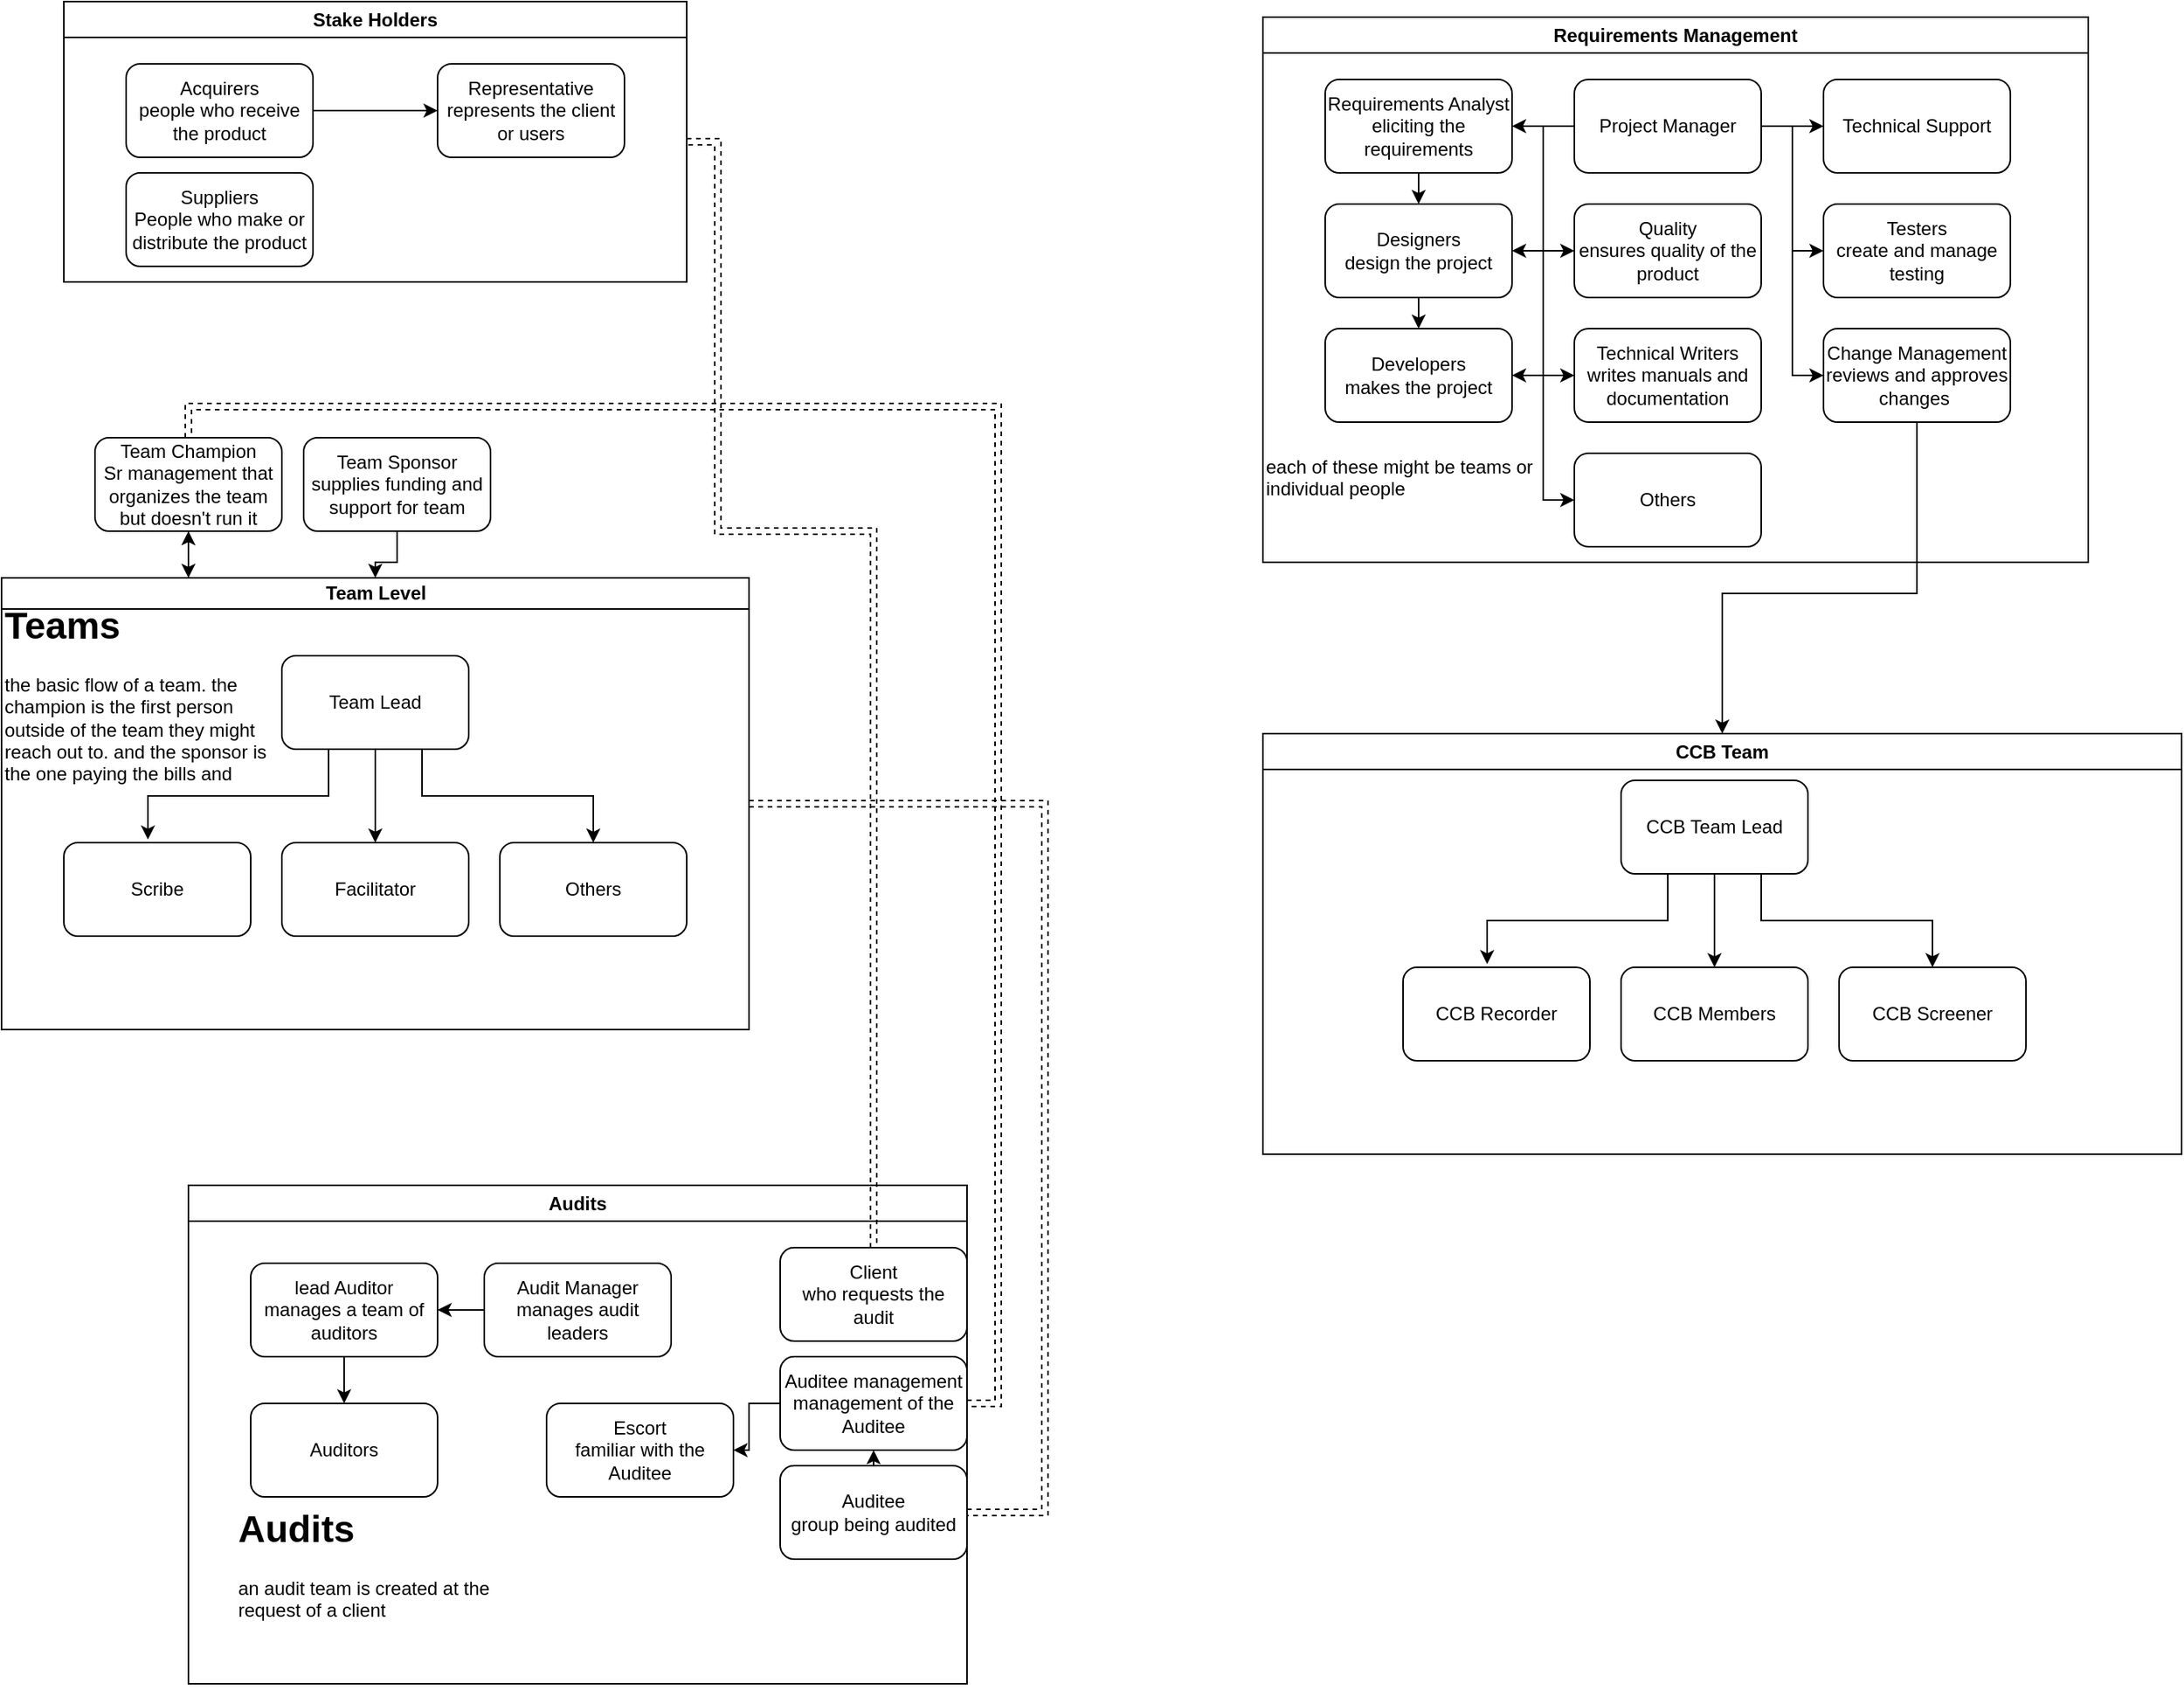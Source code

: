 <mxfile version="26.0.6">
  <diagram id="prtHgNgQTEPvFCAcTncT" name="Page-1">
    <mxGraphModel dx="1434" dy="790" grid="1" gridSize="10" guides="1" tooltips="1" connect="1" arrows="1" fold="1" page="1" pageScale="1" pageWidth="827" pageHeight="1169" math="0" shadow="0">
      <root>
        <mxCell id="0" />
        <mxCell id="1" parent="0" />
        <mxCell id="q-fQ4xV5xT-3rUpIzHdV-18" style="edgeStyle=orthogonalEdgeStyle;rounded=0;orthogonalLoop=1;jettySize=auto;html=1;exitX=0.25;exitY=0;exitDx=0;exitDy=0;entryX=0.5;entryY=1;entryDx=0;entryDy=0;" edge="1" parent="1" source="dNxyNK7c78bLwvsdeMH5-11" target="q-fQ4xV5xT-3rUpIzHdV-10">
          <mxGeometry relative="1" as="geometry" />
        </mxCell>
        <mxCell id="dNxyNK7c78bLwvsdeMH5-11" value="Team Level" style="swimlane;html=1;startSize=20;horizontal=1;containerType=tree;glass=0;" parent="1" vertex="1">
          <mxGeometry x="40" y="410" width="480" height="290" as="geometry">
            <mxRectangle x="40" y="360" width="100" height="30" as="alternateBounds" />
          </mxGeometry>
        </mxCell>
        <mxCell id="q-fQ4xV5xT-3rUpIzHdV-5" style="edgeStyle=orthogonalEdgeStyle;rounded=0;orthogonalLoop=1;jettySize=auto;html=1;exitX=0.5;exitY=1;exitDx=0;exitDy=0;" edge="1" parent="dNxyNK7c78bLwvsdeMH5-11" source="q-fQ4xV5xT-3rUpIzHdV-1" target="q-fQ4xV5xT-3rUpIzHdV-3">
          <mxGeometry relative="1" as="geometry" />
        </mxCell>
        <mxCell id="q-fQ4xV5xT-3rUpIzHdV-7" style="edgeStyle=orthogonalEdgeStyle;rounded=0;orthogonalLoop=1;jettySize=auto;html=1;exitX=0.75;exitY=1;exitDx=0;exitDy=0;entryX=0.5;entryY=0;entryDx=0;entryDy=0;" edge="1" parent="dNxyNK7c78bLwvsdeMH5-11" source="q-fQ4xV5xT-3rUpIzHdV-1" target="q-fQ4xV5xT-3rUpIzHdV-4">
          <mxGeometry relative="1" as="geometry" />
        </mxCell>
        <mxCell id="q-fQ4xV5xT-3rUpIzHdV-1" value="Team Lead" style="rounded=1;whiteSpace=wrap;html=1;" vertex="1" parent="dNxyNK7c78bLwvsdeMH5-11">
          <mxGeometry x="180" y="50" width="120" height="60" as="geometry" />
        </mxCell>
        <mxCell id="q-fQ4xV5xT-3rUpIzHdV-2" value="Scribe" style="rounded=1;whiteSpace=wrap;html=1;" vertex="1" parent="dNxyNK7c78bLwvsdeMH5-11">
          <mxGeometry x="40" y="170" width="120" height="60" as="geometry" />
        </mxCell>
        <mxCell id="q-fQ4xV5xT-3rUpIzHdV-3" value="Facilitator" style="rounded=1;whiteSpace=wrap;html=1;" vertex="1" parent="dNxyNK7c78bLwvsdeMH5-11">
          <mxGeometry x="180" y="170" width="120" height="60" as="geometry" />
        </mxCell>
        <mxCell id="q-fQ4xV5xT-3rUpIzHdV-4" value="Others" style="rounded=1;whiteSpace=wrap;html=1;" vertex="1" parent="dNxyNK7c78bLwvsdeMH5-11">
          <mxGeometry x="320" y="170" width="120" height="60" as="geometry" />
        </mxCell>
        <mxCell id="q-fQ4xV5xT-3rUpIzHdV-8" style="edgeStyle=orthogonalEdgeStyle;rounded=0;orthogonalLoop=1;jettySize=auto;html=1;exitX=0.25;exitY=1;exitDx=0;exitDy=0;entryX=0.45;entryY=-0.033;entryDx=0;entryDy=0;entryPerimeter=0;" edge="1" parent="dNxyNK7c78bLwvsdeMH5-11" source="q-fQ4xV5xT-3rUpIzHdV-1" target="q-fQ4xV5xT-3rUpIzHdV-2">
          <mxGeometry relative="1" as="geometry" />
        </mxCell>
        <mxCell id="q-fQ4xV5xT-3rUpIzHdV-73" value="&lt;h1 style=&quot;margin-top: 0px;&quot;&gt;&lt;span style=&quot;background-color: transparent; color: light-dark(rgb(0, 0, 0), rgb(255, 255, 255));&quot;&gt;Teams&lt;/span&gt;&lt;/h1&gt;&lt;div&gt;&lt;span style=&quot;background-color: transparent; color: light-dark(rgb(0, 0, 0), rgb(255, 255, 255));&quot;&gt;the basic flow of a team. the champion is the first person outside of the team they might reach out to. and the sponsor is the one paying the bills and giving supplies&lt;/span&gt;&lt;/div&gt;" style="text;html=1;whiteSpace=wrap;overflow=hidden;rounded=0;" vertex="1" parent="dNxyNK7c78bLwvsdeMH5-11">
          <mxGeometry y="10" width="180" height="120" as="geometry" />
        </mxCell>
        <mxCell id="q-fQ4xV5xT-3rUpIzHdV-15" style="edgeStyle=orthogonalEdgeStyle;rounded=0;orthogonalLoop=1;jettySize=auto;html=1;exitX=0.5;exitY=1;exitDx=0;exitDy=0;entryX=0.5;entryY=0;entryDx=0;entryDy=0;" edge="1" parent="1" source="q-fQ4xV5xT-3rUpIzHdV-14" target="dNxyNK7c78bLwvsdeMH5-11">
          <mxGeometry relative="1" as="geometry">
            <Array as="points">
              <mxPoint x="294" y="400" />
              <mxPoint x="280" y="400" />
            </Array>
          </mxGeometry>
        </mxCell>
        <mxCell id="q-fQ4xV5xT-3rUpIzHdV-14" value="Team Sponsor&lt;div&gt;supplies funding and support for team&lt;/div&gt;" style="rounded=1;whiteSpace=wrap;html=1;" vertex="1" parent="1">
          <mxGeometry x="234" y="320" width="120" height="60" as="geometry" />
        </mxCell>
        <mxCell id="q-fQ4xV5xT-3rUpIzHdV-17" style="edgeStyle=orthogonalEdgeStyle;rounded=0;orthogonalLoop=1;jettySize=auto;html=1;exitX=0.5;exitY=1;exitDx=0;exitDy=0;entryX=0.25;entryY=0;entryDx=0;entryDy=0;" edge="1" parent="1" source="q-fQ4xV5xT-3rUpIzHdV-10" target="dNxyNK7c78bLwvsdeMH5-11">
          <mxGeometry relative="1" as="geometry" />
        </mxCell>
        <mxCell id="q-fQ4xV5xT-3rUpIzHdV-10" value="Team Champion&lt;div&gt;Sr management that organizes the team but doesn&#39;t run it&lt;/div&gt;" style="rounded=1;whiteSpace=wrap;html=1;" vertex="1" parent="1">
          <mxGeometry x="100" y="320" width="120" height="60" as="geometry" />
        </mxCell>
        <mxCell id="q-fQ4xV5xT-3rUpIzHdV-19" value="Stake Holders" style="swimlane;whiteSpace=wrap;html=1;" vertex="1" parent="1">
          <mxGeometry x="80" y="40" width="400" height="180" as="geometry" />
        </mxCell>
        <mxCell id="q-fQ4xV5xT-3rUpIzHdV-23" style="edgeStyle=orthogonalEdgeStyle;rounded=0;orthogonalLoop=1;jettySize=auto;html=1;exitX=1;exitY=0.5;exitDx=0;exitDy=0;entryX=0;entryY=0.5;entryDx=0;entryDy=0;" edge="1" parent="q-fQ4xV5xT-3rUpIzHdV-19" source="q-fQ4xV5xT-3rUpIzHdV-20" target="q-fQ4xV5xT-3rUpIzHdV-22">
          <mxGeometry relative="1" as="geometry" />
        </mxCell>
        <mxCell id="q-fQ4xV5xT-3rUpIzHdV-20" value="Acquirers&lt;div&gt;people who receive the product&lt;/div&gt;" style="rounded=1;whiteSpace=wrap;html=1;" vertex="1" parent="q-fQ4xV5xT-3rUpIzHdV-19">
          <mxGeometry x="40" y="40" width="120" height="60" as="geometry" />
        </mxCell>
        <mxCell id="q-fQ4xV5xT-3rUpIzHdV-21" value="Suppliers&lt;div&gt;People who make or distribute the product&lt;/div&gt;" style="rounded=1;whiteSpace=wrap;html=1;" vertex="1" parent="q-fQ4xV5xT-3rUpIzHdV-19">
          <mxGeometry x="40" y="110" width="120" height="60" as="geometry" />
        </mxCell>
        <mxCell id="q-fQ4xV5xT-3rUpIzHdV-22" value="Representative&lt;div&gt;represents the client or users&lt;/div&gt;" style="rounded=1;whiteSpace=wrap;html=1;" vertex="1" parent="q-fQ4xV5xT-3rUpIzHdV-19">
          <mxGeometry x="240" y="40" width="120" height="60" as="geometry" />
        </mxCell>
        <mxCell id="q-fQ4xV5xT-3rUpIzHdV-24" value="Audits" style="swimlane;whiteSpace=wrap;html=1;" vertex="1" parent="1">
          <mxGeometry x="160" y="800" width="500" height="320" as="geometry" />
        </mxCell>
        <mxCell id="q-fQ4xV5xT-3rUpIzHdV-25" value="Client&lt;div&gt;who requests the audit&lt;/div&gt;" style="rounded=1;whiteSpace=wrap;html=1;" vertex="1" parent="q-fQ4xV5xT-3rUpIzHdV-24">
          <mxGeometry x="380" y="40" width="120" height="60" as="geometry" />
        </mxCell>
        <mxCell id="q-fQ4xV5xT-3rUpIzHdV-30" style="edgeStyle=orthogonalEdgeStyle;rounded=0;orthogonalLoop=1;jettySize=auto;html=1;exitX=0;exitY=0.5;exitDx=0;exitDy=0;entryX=1;entryY=0.5;entryDx=0;entryDy=0;" edge="1" parent="q-fQ4xV5xT-3rUpIzHdV-24" source="q-fQ4xV5xT-3rUpIzHdV-28" target="q-fQ4xV5xT-3rUpIzHdV-29">
          <mxGeometry relative="1" as="geometry" />
        </mxCell>
        <mxCell id="q-fQ4xV5xT-3rUpIzHdV-28" value="Audit Manager&lt;div&gt;manages audit leaders&lt;/div&gt;" style="rounded=1;whiteSpace=wrap;html=1;" vertex="1" parent="q-fQ4xV5xT-3rUpIzHdV-24">
          <mxGeometry x="190" y="50" width="120" height="60" as="geometry" />
        </mxCell>
        <mxCell id="q-fQ4xV5xT-3rUpIzHdV-32" style="edgeStyle=orthogonalEdgeStyle;rounded=0;orthogonalLoop=1;jettySize=auto;html=1;exitX=0.5;exitY=1;exitDx=0;exitDy=0;entryX=0.5;entryY=0;entryDx=0;entryDy=0;" edge="1" parent="q-fQ4xV5xT-3rUpIzHdV-24" source="q-fQ4xV5xT-3rUpIzHdV-29" target="q-fQ4xV5xT-3rUpIzHdV-31">
          <mxGeometry relative="1" as="geometry" />
        </mxCell>
        <mxCell id="q-fQ4xV5xT-3rUpIzHdV-29" value="lead Auditor&lt;div&gt;manages a team of auditors&lt;/div&gt;" style="rounded=1;whiteSpace=wrap;html=1;" vertex="1" parent="q-fQ4xV5xT-3rUpIzHdV-24">
          <mxGeometry x="40" y="50" width="120" height="60" as="geometry" />
        </mxCell>
        <mxCell id="q-fQ4xV5xT-3rUpIzHdV-31" value="Auditors" style="rounded=1;whiteSpace=wrap;html=1;" vertex="1" parent="q-fQ4xV5xT-3rUpIzHdV-24">
          <mxGeometry x="40" y="140" width="120" height="60" as="geometry" />
        </mxCell>
        <mxCell id="q-fQ4xV5xT-3rUpIzHdV-39" style="edgeStyle=orthogonalEdgeStyle;rounded=0;orthogonalLoop=1;jettySize=auto;html=1;exitX=0;exitY=0.5;exitDx=0;exitDy=0;entryX=1;entryY=0.5;entryDx=0;entryDy=0;" edge="1" parent="q-fQ4xV5xT-3rUpIzHdV-24" source="q-fQ4xV5xT-3rUpIzHdV-33" target="q-fQ4xV5xT-3rUpIzHdV-38">
          <mxGeometry relative="1" as="geometry" />
        </mxCell>
        <mxCell id="q-fQ4xV5xT-3rUpIzHdV-33" value="Auditee management&lt;div&gt;management of the Auditee&lt;/div&gt;" style="rounded=1;whiteSpace=wrap;html=1;" vertex="1" parent="q-fQ4xV5xT-3rUpIzHdV-24">
          <mxGeometry x="380" y="110" width="120" height="60" as="geometry" />
        </mxCell>
        <mxCell id="q-fQ4xV5xT-3rUpIzHdV-37" style="edgeStyle=orthogonalEdgeStyle;rounded=0;orthogonalLoop=1;jettySize=auto;html=1;exitX=0.5;exitY=0;exitDx=0;exitDy=0;entryX=0.5;entryY=1;entryDx=0;entryDy=0;" edge="1" parent="q-fQ4xV5xT-3rUpIzHdV-24" source="q-fQ4xV5xT-3rUpIzHdV-35" target="q-fQ4xV5xT-3rUpIzHdV-33">
          <mxGeometry relative="1" as="geometry" />
        </mxCell>
        <mxCell id="q-fQ4xV5xT-3rUpIzHdV-35" value="Auditee&lt;div&gt;group being audited&lt;/div&gt;" style="rounded=1;whiteSpace=wrap;html=1;" vertex="1" parent="q-fQ4xV5xT-3rUpIzHdV-24">
          <mxGeometry x="380" y="180" width="120" height="60" as="geometry" />
        </mxCell>
        <mxCell id="q-fQ4xV5xT-3rUpIzHdV-38" value="Escort&lt;div&gt;familiar with the Auditee&lt;/div&gt;" style="rounded=1;whiteSpace=wrap;html=1;" vertex="1" parent="q-fQ4xV5xT-3rUpIzHdV-24">
          <mxGeometry x="230" y="140" width="120" height="60" as="geometry" />
        </mxCell>
        <mxCell id="q-fQ4xV5xT-3rUpIzHdV-72" value="&lt;h1 style=&quot;margin-top: 0px;&quot;&gt;Audits&lt;/h1&gt;&lt;div&gt;an audit team is created at the request of a client&lt;/div&gt;" style="text;html=1;whiteSpace=wrap;overflow=hidden;rounded=0;" vertex="1" parent="q-fQ4xV5xT-3rUpIzHdV-24">
          <mxGeometry x="30" y="200" width="180" height="120" as="geometry" />
        </mxCell>
        <mxCell id="q-fQ4xV5xT-3rUpIzHdV-27" style="edgeStyle=orthogonalEdgeStyle;rounded=0;orthogonalLoop=1;jettySize=auto;html=1;exitX=0.5;exitY=0;exitDx=0;exitDy=0;entryX=1;entryY=0.5;entryDx=0;entryDy=0;shape=link;dashed=1;" edge="1" parent="1" source="q-fQ4xV5xT-3rUpIzHdV-25" target="q-fQ4xV5xT-3rUpIzHdV-19">
          <mxGeometry relative="1" as="geometry">
            <Array as="points">
              <mxPoint x="600" y="380" />
              <mxPoint x="500" y="380" />
              <mxPoint x="500" y="130" />
            </Array>
          </mxGeometry>
        </mxCell>
        <mxCell id="q-fQ4xV5xT-3rUpIzHdV-34" style="edgeStyle=orthogonalEdgeStyle;rounded=0;orthogonalLoop=1;jettySize=auto;html=1;exitX=1;exitY=0.5;exitDx=0;exitDy=0;entryX=0.5;entryY=0;entryDx=0;entryDy=0;shape=link;dashed=1;" edge="1" parent="1" source="q-fQ4xV5xT-3rUpIzHdV-33" target="q-fQ4xV5xT-3rUpIzHdV-10">
          <mxGeometry relative="1" as="geometry" />
        </mxCell>
        <mxCell id="q-fQ4xV5xT-3rUpIzHdV-36" style="edgeStyle=orthogonalEdgeStyle;rounded=0;orthogonalLoop=1;jettySize=auto;html=1;exitX=1;exitY=0.5;exitDx=0;exitDy=0;entryX=1;entryY=0.5;entryDx=0;entryDy=0;jumpStyle=arc;dashed=1;shape=link;" edge="1" parent="1" source="q-fQ4xV5xT-3rUpIzHdV-35" target="dNxyNK7c78bLwvsdeMH5-11">
          <mxGeometry relative="1" as="geometry">
            <Array as="points">
              <mxPoint x="710" y="1010" />
              <mxPoint x="710" y="555" />
            </Array>
          </mxGeometry>
        </mxCell>
        <mxCell id="q-fQ4xV5xT-3rUpIzHdV-40" value="Requirements Management" style="swimlane;whiteSpace=wrap;html=1;" vertex="1" parent="1">
          <mxGeometry x="850" y="50" width="530" height="350" as="geometry" />
        </mxCell>
        <mxCell id="q-fQ4xV5xT-3rUpIzHdV-61" style="edgeStyle=orthogonalEdgeStyle;rounded=0;orthogonalLoop=1;jettySize=auto;html=1;exitX=0.5;exitY=1;exitDx=0;exitDy=0;entryX=0.5;entryY=0;entryDx=0;entryDy=0;" edge="1" parent="q-fQ4xV5xT-3rUpIzHdV-40" source="q-fQ4xV5xT-3rUpIzHdV-41" target="q-fQ4xV5xT-3rUpIzHdV-42">
          <mxGeometry relative="1" as="geometry" />
        </mxCell>
        <mxCell id="q-fQ4xV5xT-3rUpIzHdV-41" value="Requirements Analyst&lt;div&gt;eliciting the requirements&lt;/div&gt;" style="rounded=1;whiteSpace=wrap;html=1;" vertex="1" parent="q-fQ4xV5xT-3rUpIzHdV-40">
          <mxGeometry x="40" y="40" width="120" height="60" as="geometry" />
        </mxCell>
        <mxCell id="q-fQ4xV5xT-3rUpIzHdV-60" style="edgeStyle=orthogonalEdgeStyle;rounded=0;orthogonalLoop=1;jettySize=auto;html=1;exitX=0.5;exitY=1;exitDx=0;exitDy=0;entryX=0.5;entryY=0;entryDx=0;entryDy=0;" edge="1" parent="q-fQ4xV5xT-3rUpIzHdV-40" source="q-fQ4xV5xT-3rUpIzHdV-42" target="q-fQ4xV5xT-3rUpIzHdV-43">
          <mxGeometry relative="1" as="geometry" />
        </mxCell>
        <mxCell id="q-fQ4xV5xT-3rUpIzHdV-42" value="Designers&lt;div&gt;design the project&lt;/div&gt;" style="rounded=1;whiteSpace=wrap;html=1;" vertex="1" parent="q-fQ4xV5xT-3rUpIzHdV-40">
          <mxGeometry x="40" y="120" width="120" height="60" as="geometry" />
        </mxCell>
        <mxCell id="q-fQ4xV5xT-3rUpIzHdV-43" value="Developers&lt;div&gt;makes the project&lt;/div&gt;" style="rounded=1;whiteSpace=wrap;html=1;" vertex="1" parent="q-fQ4xV5xT-3rUpIzHdV-40">
          <mxGeometry x="40" y="200" width="120" height="60" as="geometry" />
        </mxCell>
        <mxCell id="q-fQ4xV5xT-3rUpIzHdV-44" value="Testers&lt;div&gt;create and manage testing&lt;/div&gt;" style="rounded=1;whiteSpace=wrap;html=1;" vertex="1" parent="q-fQ4xV5xT-3rUpIzHdV-40">
          <mxGeometry x="360" y="120" width="120" height="60" as="geometry" />
        </mxCell>
        <mxCell id="q-fQ4xV5xT-3rUpIzHdV-45" value="Quality&lt;div&gt;ensures quality of the product&lt;/div&gt;" style="rounded=1;whiteSpace=wrap;html=1;" vertex="1" parent="q-fQ4xV5xT-3rUpIzHdV-40">
          <mxGeometry x="200" y="120" width="120" height="60" as="geometry" />
        </mxCell>
        <mxCell id="q-fQ4xV5xT-3rUpIzHdV-46" value="Technical Writers&lt;div&gt;writes manuals and documentation&lt;/div&gt;" style="rounded=1;whiteSpace=wrap;html=1;" vertex="1" parent="q-fQ4xV5xT-3rUpIzHdV-40">
          <mxGeometry x="200" y="200" width="120" height="60" as="geometry" />
        </mxCell>
        <mxCell id="q-fQ4xV5xT-3rUpIzHdV-51" style="edgeStyle=orthogonalEdgeStyle;rounded=0;orthogonalLoop=1;jettySize=auto;html=1;exitX=0;exitY=0.5;exitDx=0;exitDy=0;entryX=1;entryY=0.5;entryDx=0;entryDy=0;" edge="1" parent="q-fQ4xV5xT-3rUpIzHdV-40" source="q-fQ4xV5xT-3rUpIzHdV-47" target="q-fQ4xV5xT-3rUpIzHdV-41">
          <mxGeometry relative="1" as="geometry" />
        </mxCell>
        <mxCell id="q-fQ4xV5xT-3rUpIzHdV-52" style="edgeStyle=orthogonalEdgeStyle;rounded=0;orthogonalLoop=1;jettySize=auto;html=1;exitX=0;exitY=0.5;exitDx=0;exitDy=0;entryX=1;entryY=0.5;entryDx=0;entryDy=0;" edge="1" parent="q-fQ4xV5xT-3rUpIzHdV-40" source="q-fQ4xV5xT-3rUpIzHdV-47" target="q-fQ4xV5xT-3rUpIzHdV-42">
          <mxGeometry relative="1" as="geometry" />
        </mxCell>
        <mxCell id="q-fQ4xV5xT-3rUpIzHdV-53" style="edgeStyle=orthogonalEdgeStyle;rounded=0;orthogonalLoop=1;jettySize=auto;html=1;exitX=0;exitY=0.5;exitDx=0;exitDy=0;entryX=1;entryY=0.5;entryDx=0;entryDy=0;" edge="1" parent="q-fQ4xV5xT-3rUpIzHdV-40" source="q-fQ4xV5xT-3rUpIzHdV-47" target="q-fQ4xV5xT-3rUpIzHdV-43">
          <mxGeometry relative="1" as="geometry" />
        </mxCell>
        <mxCell id="q-fQ4xV5xT-3rUpIzHdV-54" style="edgeStyle=orthogonalEdgeStyle;rounded=0;orthogonalLoop=1;jettySize=auto;html=1;exitX=0;exitY=0.5;exitDx=0;exitDy=0;entryX=0;entryY=0.5;entryDx=0;entryDy=0;" edge="1" parent="q-fQ4xV5xT-3rUpIzHdV-40" source="q-fQ4xV5xT-3rUpIzHdV-47" target="q-fQ4xV5xT-3rUpIzHdV-45">
          <mxGeometry relative="1" as="geometry" />
        </mxCell>
        <mxCell id="q-fQ4xV5xT-3rUpIzHdV-55" style="edgeStyle=orthogonalEdgeStyle;rounded=0;orthogonalLoop=1;jettySize=auto;html=1;exitX=0;exitY=0.5;exitDx=0;exitDy=0;entryX=0;entryY=0.5;entryDx=0;entryDy=0;" edge="1" parent="q-fQ4xV5xT-3rUpIzHdV-40" source="q-fQ4xV5xT-3rUpIzHdV-47" target="q-fQ4xV5xT-3rUpIzHdV-46">
          <mxGeometry relative="1" as="geometry" />
        </mxCell>
        <mxCell id="q-fQ4xV5xT-3rUpIzHdV-56" style="edgeStyle=orthogonalEdgeStyle;rounded=0;orthogonalLoop=1;jettySize=auto;html=1;exitX=0;exitY=0.5;exitDx=0;exitDy=0;entryX=0;entryY=0.5;entryDx=0;entryDy=0;" edge="1" parent="q-fQ4xV5xT-3rUpIzHdV-40" source="q-fQ4xV5xT-3rUpIzHdV-47" target="q-fQ4xV5xT-3rUpIzHdV-50">
          <mxGeometry relative="1" as="geometry" />
        </mxCell>
        <mxCell id="q-fQ4xV5xT-3rUpIzHdV-57" style="edgeStyle=orthogonalEdgeStyle;rounded=0;orthogonalLoop=1;jettySize=auto;html=1;exitX=1;exitY=0.5;exitDx=0;exitDy=0;entryX=0;entryY=0.5;entryDx=0;entryDy=0;" edge="1" parent="q-fQ4xV5xT-3rUpIzHdV-40" source="q-fQ4xV5xT-3rUpIzHdV-47" target="q-fQ4xV5xT-3rUpIzHdV-48">
          <mxGeometry relative="1" as="geometry" />
        </mxCell>
        <mxCell id="q-fQ4xV5xT-3rUpIzHdV-58" style="edgeStyle=orthogonalEdgeStyle;rounded=0;orthogonalLoop=1;jettySize=auto;html=1;exitX=1;exitY=0.5;exitDx=0;exitDy=0;entryX=0;entryY=0.5;entryDx=0;entryDy=0;" edge="1" parent="q-fQ4xV5xT-3rUpIzHdV-40" source="q-fQ4xV5xT-3rUpIzHdV-47" target="q-fQ4xV5xT-3rUpIzHdV-44">
          <mxGeometry relative="1" as="geometry" />
        </mxCell>
        <mxCell id="q-fQ4xV5xT-3rUpIzHdV-59" style="edgeStyle=orthogonalEdgeStyle;rounded=0;orthogonalLoop=1;jettySize=auto;html=1;exitX=1;exitY=0.5;exitDx=0;exitDy=0;entryX=0;entryY=0.5;entryDx=0;entryDy=0;" edge="1" parent="q-fQ4xV5xT-3rUpIzHdV-40" source="q-fQ4xV5xT-3rUpIzHdV-47" target="q-fQ4xV5xT-3rUpIzHdV-49">
          <mxGeometry relative="1" as="geometry" />
        </mxCell>
        <mxCell id="q-fQ4xV5xT-3rUpIzHdV-47" value="Project Manager" style="rounded=1;whiteSpace=wrap;html=1;" vertex="1" parent="q-fQ4xV5xT-3rUpIzHdV-40">
          <mxGeometry x="200" y="40" width="120" height="60" as="geometry" />
        </mxCell>
        <mxCell id="q-fQ4xV5xT-3rUpIzHdV-48" value="Technical Support" style="rounded=1;whiteSpace=wrap;html=1;" vertex="1" parent="q-fQ4xV5xT-3rUpIzHdV-40">
          <mxGeometry x="360" y="40" width="120" height="60" as="geometry" />
        </mxCell>
        <mxCell id="q-fQ4xV5xT-3rUpIzHdV-49" value="Change Management&lt;div&gt;reviews and approves changes&amp;nbsp;&lt;/div&gt;" style="rounded=1;whiteSpace=wrap;html=1;" vertex="1" parent="q-fQ4xV5xT-3rUpIzHdV-40">
          <mxGeometry x="360" y="200" width="120" height="60" as="geometry" />
        </mxCell>
        <mxCell id="q-fQ4xV5xT-3rUpIzHdV-50" value="Others" style="rounded=1;whiteSpace=wrap;html=1;" vertex="1" parent="q-fQ4xV5xT-3rUpIzHdV-40">
          <mxGeometry x="200" y="280" width="120" height="60" as="geometry" />
        </mxCell>
        <mxCell id="q-fQ4xV5xT-3rUpIzHdV-74" value="&lt;h1 style=&quot;margin-top: 0px;&quot;&gt;&lt;br&gt;&lt;/h1&gt;&lt;div&gt;each of these might be teams or individual people&lt;/div&gt;" style="text;html=1;whiteSpace=wrap;overflow=hidden;rounded=0;" vertex="1" parent="q-fQ4xV5xT-3rUpIzHdV-40">
          <mxGeometry y="230" width="180" height="120" as="geometry" />
        </mxCell>
        <mxCell id="q-fQ4xV5xT-3rUpIzHdV-62" value="CCB Team" style="swimlane;whiteSpace=wrap;html=1;" vertex="1" parent="1">
          <mxGeometry x="850" y="510" width="590" height="270" as="geometry" />
        </mxCell>
        <mxCell id="q-fQ4xV5xT-3rUpIzHdV-65" style="edgeStyle=orthogonalEdgeStyle;rounded=0;orthogonalLoop=1;jettySize=auto;html=1;exitX=0.5;exitY=1;exitDx=0;exitDy=0;" edge="1" parent="q-fQ4xV5xT-3rUpIzHdV-62" source="q-fQ4xV5xT-3rUpIzHdV-67" target="q-fQ4xV5xT-3rUpIzHdV-69">
          <mxGeometry relative="1" as="geometry" />
        </mxCell>
        <mxCell id="q-fQ4xV5xT-3rUpIzHdV-66" style="edgeStyle=orthogonalEdgeStyle;rounded=0;orthogonalLoop=1;jettySize=auto;html=1;exitX=0.75;exitY=1;exitDx=0;exitDy=0;entryX=0.5;entryY=0;entryDx=0;entryDy=0;" edge="1" parent="q-fQ4xV5xT-3rUpIzHdV-62" source="q-fQ4xV5xT-3rUpIzHdV-67" target="q-fQ4xV5xT-3rUpIzHdV-70">
          <mxGeometry relative="1" as="geometry" />
        </mxCell>
        <mxCell id="q-fQ4xV5xT-3rUpIzHdV-67" value="CCB Team Lead" style="rounded=1;whiteSpace=wrap;html=1;" vertex="1" parent="q-fQ4xV5xT-3rUpIzHdV-62">
          <mxGeometry x="230" y="30" width="120" height="60" as="geometry" />
        </mxCell>
        <mxCell id="q-fQ4xV5xT-3rUpIzHdV-68" value="CCB Recorder" style="rounded=1;whiteSpace=wrap;html=1;" vertex="1" parent="q-fQ4xV5xT-3rUpIzHdV-62">
          <mxGeometry x="90" y="150" width="120" height="60" as="geometry" />
        </mxCell>
        <mxCell id="q-fQ4xV5xT-3rUpIzHdV-69" value="CCB Members" style="rounded=1;whiteSpace=wrap;html=1;" vertex="1" parent="q-fQ4xV5xT-3rUpIzHdV-62">
          <mxGeometry x="230" y="150" width="120" height="60" as="geometry" />
        </mxCell>
        <mxCell id="q-fQ4xV5xT-3rUpIzHdV-70" value="CCB Screener" style="rounded=1;whiteSpace=wrap;html=1;" vertex="1" parent="q-fQ4xV5xT-3rUpIzHdV-62">
          <mxGeometry x="370" y="150" width="120" height="60" as="geometry" />
        </mxCell>
        <mxCell id="q-fQ4xV5xT-3rUpIzHdV-71" style="edgeStyle=orthogonalEdgeStyle;rounded=0;orthogonalLoop=1;jettySize=auto;html=1;exitX=0.25;exitY=1;exitDx=0;exitDy=0;entryX=0.45;entryY=-0.033;entryDx=0;entryDy=0;entryPerimeter=0;" edge="1" parent="q-fQ4xV5xT-3rUpIzHdV-62" source="q-fQ4xV5xT-3rUpIzHdV-67" target="q-fQ4xV5xT-3rUpIzHdV-68">
          <mxGeometry relative="1" as="geometry" />
        </mxCell>
        <mxCell id="q-fQ4xV5xT-3rUpIzHdV-64" style="edgeStyle=orthogonalEdgeStyle;rounded=0;orthogonalLoop=1;jettySize=auto;html=1;exitX=0.5;exitY=1;exitDx=0;exitDy=0;" edge="1" parent="1" source="q-fQ4xV5xT-3rUpIzHdV-49" target="q-fQ4xV5xT-3rUpIzHdV-62">
          <mxGeometry relative="1" as="geometry">
            <Array as="points">
              <mxPoint x="1270" y="420" />
              <mxPoint x="1145" y="420" />
            </Array>
          </mxGeometry>
        </mxCell>
      </root>
    </mxGraphModel>
  </diagram>
</mxfile>
